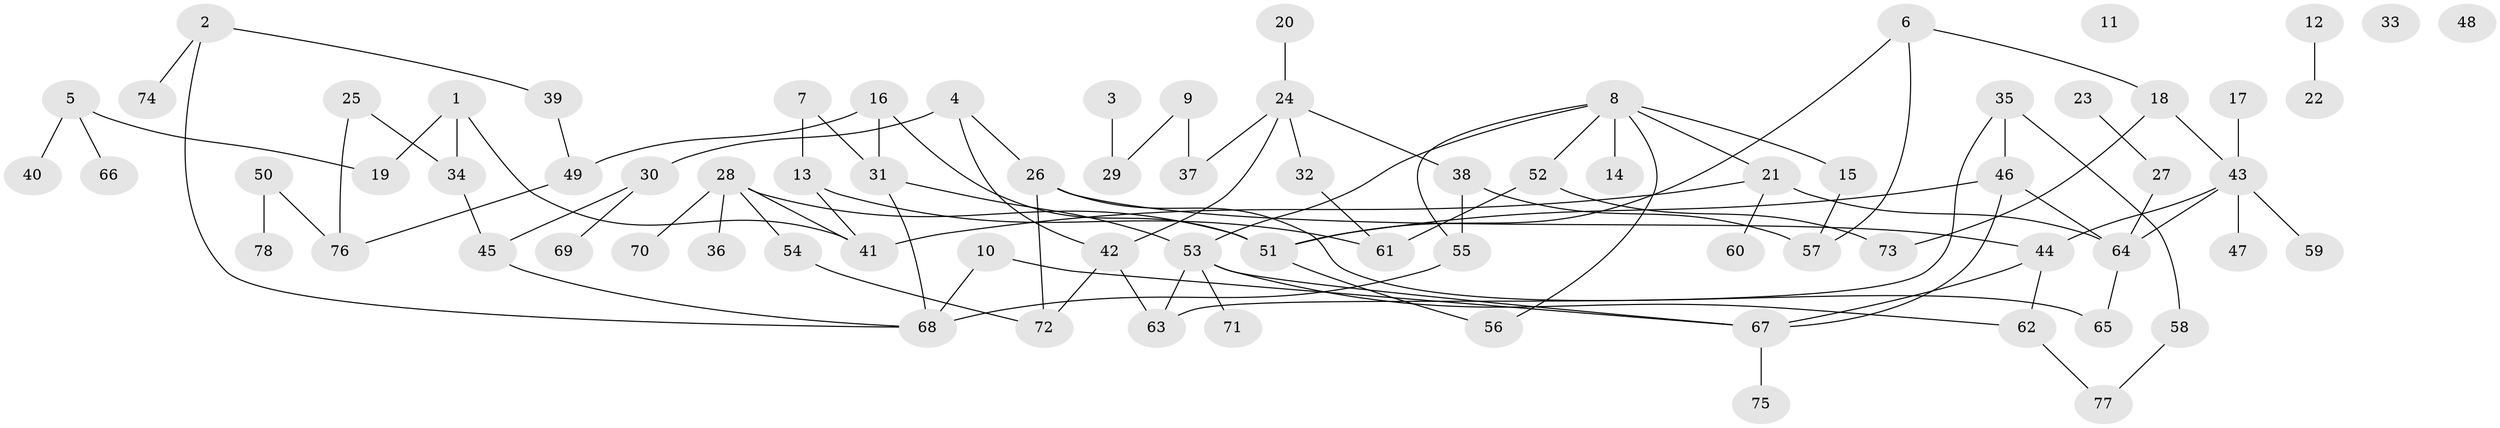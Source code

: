 // coarse degree distribution, {5: 0.07142857142857142, 2: 0.17857142857142858, 1: 0.17857142857142858, 6: 0.03571428571428571, 4: 0.17857142857142858, 12: 0.03571428571428571, 0: 0.14285714285714285, 7: 0.03571428571428571, 3: 0.14285714285714285}
// Generated by graph-tools (version 1.1) at 2025/16/03/04/25 18:16:35]
// undirected, 78 vertices, 99 edges
graph export_dot {
graph [start="1"]
  node [color=gray90,style=filled];
  1;
  2;
  3;
  4;
  5;
  6;
  7;
  8;
  9;
  10;
  11;
  12;
  13;
  14;
  15;
  16;
  17;
  18;
  19;
  20;
  21;
  22;
  23;
  24;
  25;
  26;
  27;
  28;
  29;
  30;
  31;
  32;
  33;
  34;
  35;
  36;
  37;
  38;
  39;
  40;
  41;
  42;
  43;
  44;
  45;
  46;
  47;
  48;
  49;
  50;
  51;
  52;
  53;
  54;
  55;
  56;
  57;
  58;
  59;
  60;
  61;
  62;
  63;
  64;
  65;
  66;
  67;
  68;
  69;
  70;
  71;
  72;
  73;
  74;
  75;
  76;
  77;
  78;
  1 -- 19;
  1 -- 34;
  1 -- 41;
  2 -- 39;
  2 -- 68;
  2 -- 74;
  3 -- 29;
  4 -- 26;
  4 -- 30;
  4 -- 42;
  5 -- 19;
  5 -- 40;
  5 -- 66;
  6 -- 18;
  6 -- 51;
  6 -- 57;
  7 -- 13;
  7 -- 31;
  8 -- 14;
  8 -- 15;
  8 -- 21;
  8 -- 52;
  8 -- 53;
  8 -- 55;
  8 -- 56;
  9 -- 29;
  9 -- 37;
  10 -- 67;
  10 -- 68;
  12 -- 22;
  13 -- 41;
  13 -- 61;
  15 -- 57;
  16 -- 31;
  16 -- 49;
  16 -- 51;
  17 -- 43;
  18 -- 43;
  18 -- 73;
  20 -- 24;
  21 -- 41;
  21 -- 60;
  21 -- 64;
  23 -- 27;
  24 -- 32;
  24 -- 37;
  24 -- 38;
  24 -- 42;
  25 -- 34;
  25 -- 76;
  26 -- 44;
  26 -- 65;
  26 -- 72;
  27 -- 64;
  28 -- 36;
  28 -- 41;
  28 -- 51;
  28 -- 54;
  28 -- 70;
  30 -- 45;
  30 -- 69;
  31 -- 53;
  31 -- 68;
  32 -- 61;
  34 -- 45;
  35 -- 46;
  35 -- 58;
  35 -- 63;
  38 -- 55;
  38 -- 57;
  39 -- 49;
  42 -- 63;
  42 -- 72;
  43 -- 44;
  43 -- 47;
  43 -- 59;
  43 -- 64;
  44 -- 62;
  44 -- 67;
  45 -- 68;
  46 -- 51;
  46 -- 64;
  46 -- 67;
  49 -- 76;
  50 -- 76;
  50 -- 78;
  51 -- 56;
  52 -- 61;
  52 -- 73;
  53 -- 62;
  53 -- 63;
  53 -- 67;
  53 -- 71;
  54 -- 72;
  55 -- 68;
  58 -- 77;
  62 -- 77;
  64 -- 65;
  67 -- 75;
}
